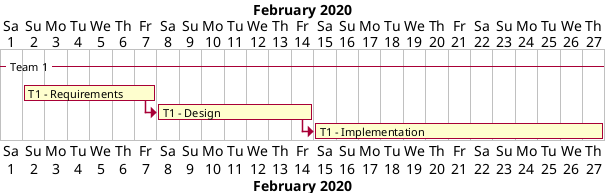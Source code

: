 @startgantt Samples

    ' ================================= TWEAKS =================================
    skin rose
    skinparam classFontName Calibri
    skinparam shadowing false
    ' --------------------------------------------------------------------------

    Project starts 2020-02-01

    -- Team 1 --
    [T1 - Requirements] lasts 6 days
    [T1 - Design] lasts 7 days

    [T1 - Requirements] ends 2020-02-07

    'Adding constraint
    [T1 - Design] starts at [T1 - Requirements]'s end

    'Short Name
    [T1 - Implementation] as [I] lasts 13 days
    [I] starts at [T1 - Design]'s end
    
@endgantt